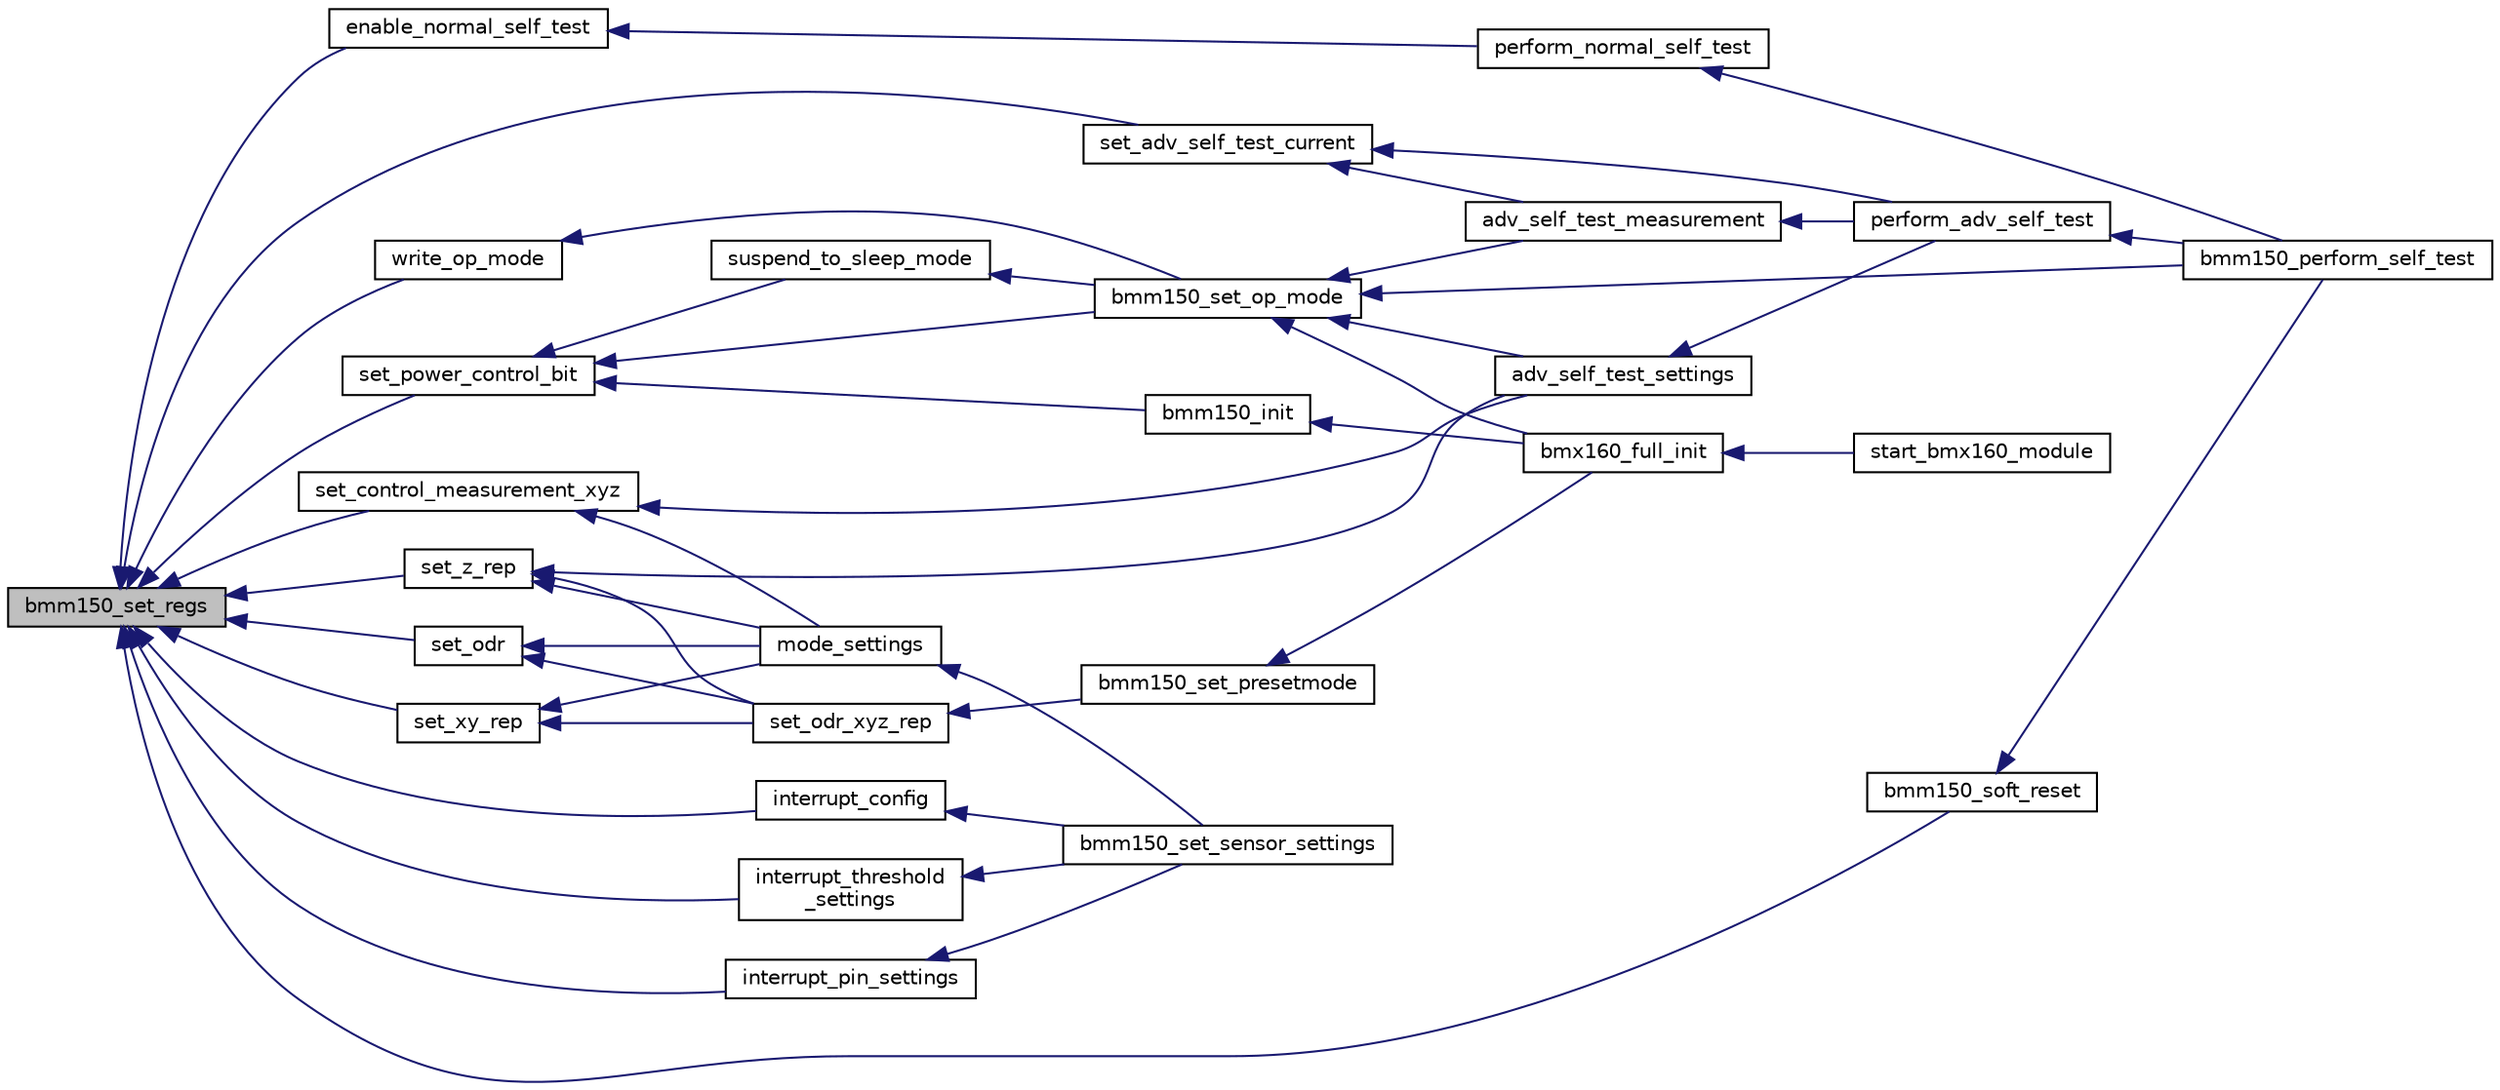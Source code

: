 digraph "bmm150_set_regs"
{
  edge [fontname="Helvetica",fontsize="10",labelfontname="Helvetica",labelfontsize="10"];
  node [fontname="Helvetica",fontsize="10",shape=record];
  rankdir="LR";
  Node1 [label="bmm150_set_regs",height=0.2,width=0.4,color="black", fillcolor="grey75", style="filled", fontcolor="black"];
  Node1 -> Node2 [dir="back",color="midnightblue",fontsize="10",style="solid",fontname="Helvetica"];
  Node2 [label="bmm150_soft_reset",height=0.2,width=0.4,color="black", fillcolor="white", style="filled",URL="$bmm150_8h.html#ad53c0f1cab22067aaff73d0f172a9dbe",tooltip="This API is used to perform soft-reset of the sensor where all the registers are reset to their defau..."];
  Node2 -> Node3 [dir="back",color="midnightblue",fontsize="10",style="solid",fontname="Helvetica"];
  Node3 [label="bmm150_perform_self_test",height=0.2,width=0.4,color="black", fillcolor="white", style="filled",URL="$bmm150_8h.html#aabaad6846eae116f278af4c87d432b2f",tooltip="This API is used to perform the complete self test (both normal and advanced) for the BMM150 sensor..."];
  Node1 -> Node4 [dir="back",color="midnightblue",fontsize="10",style="solid",fontname="Helvetica"];
  Node4 [label="set_power_control_bit",height=0.2,width=0.4,color="black", fillcolor="white", style="filled",URL="$bmm150_8c.html#a6993dd74a330b7d027bacaac7c171d60",tooltip="This internal API sets/resets the power control bit of 0x4B register. "];
  Node4 -> Node5 [dir="back",color="midnightblue",fontsize="10",style="solid",fontname="Helvetica"];
  Node5 [label="bmm150_init",height=0.2,width=0.4,color="black", fillcolor="white", style="filled",URL="$bmm150_8h.html#ab4897d93fb8406c61d6bfab44de8c054",tooltip="This API is the entry point, Call this API before using other APIs. This API reads the chip-id of the..."];
  Node5 -> Node6 [dir="back",color="midnightblue",fontsize="10",style="solid",fontname="Helvetica"];
  Node6 [label="bmx160_full_init",height=0.2,width=0.4,color="black", fillcolor="white", style="filled",URL="$group___b_m_x160.html#ga24f66e1149af3eaad9ce37483510bd52",tooltip="BMX160 chip and fusion algorithm initialization. "];
  Node6 -> Node7 [dir="back",color="midnightblue",fontsize="10",style="solid",fontname="Helvetica"];
  Node7 [label="start_bmx160_module",height=0.2,width=0.4,color="black", fillcolor="white", style="filled",URL="$group___b_m_x160.html#ga3c92c87bd9ca59bc115bc38377fd51e8",tooltip="Start BMX160 threads. "];
  Node4 -> Node8 [dir="back",color="midnightblue",fontsize="10",style="solid",fontname="Helvetica"];
  Node8 [label="bmm150_set_op_mode",height=0.2,width=0.4,color="black", fillcolor="white", style="filled",URL="$bmm150_8h.html#a6b8ebfb4d731d5880ef87ecffc72a43b",tooltip="This API is used to set the power mode of the sensor. "];
  Node8 -> Node3 [dir="back",color="midnightblue",fontsize="10",style="solid",fontname="Helvetica"];
  Node8 -> Node9 [dir="back",color="midnightblue",fontsize="10",style="solid",fontname="Helvetica"];
  Node9 [label="adv_self_test_settings",height=0.2,width=0.4,color="black", fillcolor="white", style="filled",URL="$bmm150_8c.html#aac0c3cff60479891237856fa3bfcda02",tooltip="This internal API is used to set the desired power mode , axes control and repetition settings for ad..."];
  Node9 -> Node10 [dir="back",color="midnightblue",fontsize="10",style="solid",fontname="Helvetica"];
  Node10 [label="perform_adv_self_test",height=0.2,width=0.4,color="black", fillcolor="white", style="filled",URL="$bmm150_8c.html#abdf010fd02ffb5abbbc88390ff59c40a",tooltip="This internal API is used to perform advanced self test for Z axis. "];
  Node10 -> Node3 [dir="back",color="midnightblue",fontsize="10",style="solid",fontname="Helvetica"];
  Node8 -> Node11 [dir="back",color="midnightblue",fontsize="10",style="solid",fontname="Helvetica"];
  Node11 [label="adv_self_test_measurement",height=0.2,width=0.4,color="black", fillcolor="white", style="filled",URL="$bmm150_8c.html#ab1fae57cefc4b440fde4c7a26f7fa49a",tooltip="This internal API is used to set the positive or negative value of self-test current and obtain the c..."];
  Node11 -> Node10 [dir="back",color="midnightblue",fontsize="10",style="solid",fontname="Helvetica"];
  Node8 -> Node6 [dir="back",color="midnightblue",fontsize="10",style="solid",fontname="Helvetica"];
  Node4 -> Node12 [dir="back",color="midnightblue",fontsize="10",style="solid",fontname="Helvetica"];
  Node12 [label="suspend_to_sleep_mode",height=0.2,width=0.4,color="black", fillcolor="white", style="filled",URL="$bmm150_8c.html#ae51227155af8be9eabcfe2dfb2095e8e",tooltip="This internal API sets the device from suspend to sleep mode by setting the power control bit to &#39;1&#39; ..."];
  Node12 -> Node8 [dir="back",color="midnightblue",fontsize="10",style="solid",fontname="Helvetica"];
  Node1 -> Node13 [dir="back",color="midnightblue",fontsize="10",style="solid",fontname="Helvetica"];
  Node13 [label="write_op_mode",height=0.2,width=0.4,color="black", fillcolor="white", style="filled",URL="$bmm150_8c.html#aace6cf6fa7ba10416b302d77a4e955c4",tooltip="This internal API writes the op_mode value in the Opmode bits (bits 1 and 2) of 0x4C register..."];
  Node13 -> Node8 [dir="back",color="midnightblue",fontsize="10",style="solid",fontname="Helvetica"];
  Node1 -> Node14 [dir="back",color="midnightblue",fontsize="10",style="solid",fontname="Helvetica"];
  Node14 [label="set_xy_rep",height=0.2,width=0.4,color="black", fillcolor="white", style="filled",URL="$bmm150_8c.html#a3c1a0e8617bf8131b75ba87c61e5163b",tooltip="This internal API sets the xy repetition value in the 0x51 register. "];
  Node14 -> Node15 [dir="back",color="midnightblue",fontsize="10",style="solid",fontname="Helvetica"];
  Node15 [label="set_odr_xyz_rep",height=0.2,width=0.4,color="black", fillcolor="white", style="filled",URL="$bmm150_8c.html#ac1a4774d6bb9b0fcfda59158a98ef465",tooltip="This internal API sets the preset mode ODR and repetition settings. "];
  Node15 -> Node16 [dir="back",color="midnightblue",fontsize="10",style="solid",fontname="Helvetica"];
  Node16 [label="bmm150_set_presetmode",height=0.2,width=0.4,color="black", fillcolor="white", style="filled",URL="$bmm150_8h.html#afbd9773c2f5c5645d60231f0ba7e8626",tooltip="This API is used to set the preset mode of the sensor. "];
  Node16 -> Node6 [dir="back",color="midnightblue",fontsize="10",style="solid",fontname="Helvetica"];
  Node14 -> Node17 [dir="back",color="midnightblue",fontsize="10",style="solid",fontname="Helvetica"];
  Node17 [label="mode_settings",height=0.2,width=0.4,color="black", fillcolor="white", style="filled",URL="$bmm150_8c.html#ad9eee434f6a2aebd2c96c6402740e638",tooltip="This API sets the ODR , measurement axes control , repetition values of xy,z. "];
  Node17 -> Node18 [dir="back",color="midnightblue",fontsize="10",style="solid",fontname="Helvetica"];
  Node18 [label="bmm150_set_sensor_settings",height=0.2,width=0.4,color="black", fillcolor="white", style="filled",URL="$bmm150_8h.html#a96ceb625f7af0bf71a8a7ad8aa67fe2b",tooltip="This API sets the sensor settings based on the desired_settings and the dev structure configuration..."];
  Node1 -> Node19 [dir="back",color="midnightblue",fontsize="10",style="solid",fontname="Helvetica"];
  Node19 [label="set_z_rep",height=0.2,width=0.4,color="black", fillcolor="white", style="filled",URL="$bmm150_8c.html#a9c8c78368d451831e923427b8cb04d7e",tooltip="This internal API sets the z repetition value in the 0x52 register. "];
  Node19 -> Node15 [dir="back",color="midnightblue",fontsize="10",style="solid",fontname="Helvetica"];
  Node19 -> Node17 [dir="back",color="midnightblue",fontsize="10",style="solid",fontname="Helvetica"];
  Node19 -> Node9 [dir="back",color="midnightblue",fontsize="10",style="solid",fontname="Helvetica"];
  Node1 -> Node20 [dir="back",color="midnightblue",fontsize="10",style="solid",fontname="Helvetica"];
  Node20 [label="set_odr",height=0.2,width=0.4,color="black", fillcolor="white", style="filled",URL="$bmm150_8c.html#ad3d81d796a201824254430b916f9a9f2",tooltip="This internal API is used to set the output data rate of the sensor. "];
  Node20 -> Node15 [dir="back",color="midnightblue",fontsize="10",style="solid",fontname="Helvetica"];
  Node20 -> Node17 [dir="back",color="midnightblue",fontsize="10",style="solid",fontname="Helvetica"];
  Node1 -> Node21 [dir="back",color="midnightblue",fontsize="10",style="solid",fontname="Helvetica"];
  Node21 [label="set_control_measurement_xyz",height=0.2,width=0.4,color="black", fillcolor="white", style="filled",URL="$bmm150_8c.html#aa9a12a2f23839d4bcaf1ba7415c4b163",tooltip="This internal API is used to enable or disable the magnetic measurement of x,y,z axes based on the va..."];
  Node21 -> Node17 [dir="back",color="midnightblue",fontsize="10",style="solid",fontname="Helvetica"];
  Node21 -> Node9 [dir="back",color="midnightblue",fontsize="10",style="solid",fontname="Helvetica"];
  Node1 -> Node22 [dir="back",color="midnightblue",fontsize="10",style="solid",fontname="Helvetica"];
  Node22 [label="interrupt_pin_settings",height=0.2,width=0.4,color="black", fillcolor="white", style="filled",URL="$bmm150_8c.html#ad53f31262cad93df7940622a18f059bf",tooltip="This API is used to enable the interrupts and map them to the corresponding interrupt pins and specif..."];
  Node22 -> Node18 [dir="back",color="midnightblue",fontsize="10",style="solid",fontname="Helvetica"];
  Node1 -> Node23 [dir="back",color="midnightblue",fontsize="10",style="solid",fontname="Helvetica"];
  Node23 [label="interrupt_config",height=0.2,width=0.4,color="black", fillcolor="white", style="filled",URL="$bmm150_8c.html#a9797e064597a5aede3b715e9264d3584",tooltip="This API is used to enable data overrun , overflow interrupts and enable/disable high/low threshold i..."];
  Node23 -> Node18 [dir="back",color="midnightblue",fontsize="10",style="solid",fontname="Helvetica"];
  Node1 -> Node24 [dir="back",color="midnightblue",fontsize="10",style="solid",fontname="Helvetica"];
  Node24 [label="interrupt_threshold\l_settings",height=0.2,width=0.4,color="black", fillcolor="white", style="filled",URL="$bmm150_8c.html#a5495206e08115e8e84e3b16a64febe32",tooltip="This API is used to write the user specified High/Low threshold value as a reference to generate the ..."];
  Node24 -> Node18 [dir="back",color="midnightblue",fontsize="10",style="solid",fontname="Helvetica"];
  Node1 -> Node25 [dir="back",color="midnightblue",fontsize="10",style="solid",fontname="Helvetica"];
  Node25 [label="enable_normal_self_test",height=0.2,width=0.4,color="black", fillcolor="white", style="filled",URL="$bmm150_8c.html#a77b2651d53ae263d15f7e886916bc762",tooltip="This internal API is used to enable the normal self test by setting the Self Test bit (bit0) of the 0..."];
  Node25 -> Node26 [dir="back",color="midnightblue",fontsize="10",style="solid",fontname="Helvetica"];
  Node26 [label="perform_normal_self_test",height=0.2,width=0.4,color="black", fillcolor="white", style="filled",URL="$bmm150_8c.html#a3ab7959442af47223fd6addb4ef4facc",tooltip="This internal API is used to perform the normal self test of the sensor and return the self test resu..."];
  Node26 -> Node3 [dir="back",color="midnightblue",fontsize="10",style="solid",fontname="Helvetica"];
  Node1 -> Node27 [dir="back",color="midnightblue",fontsize="10",style="solid",fontname="Helvetica"];
  Node27 [label="set_adv_self_test_current",height=0.2,width=0.4,color="black", fillcolor="white", style="filled",URL="$bmm150_8c.html#a9bf1ded39dbcc297e710f04f3cc0c39a",tooltip="This internal API is used to set the self test current value in the Adv. ST bits (bit6 and bit7) of 0..."];
  Node27 -> Node10 [dir="back",color="midnightblue",fontsize="10",style="solid",fontname="Helvetica"];
  Node27 -> Node11 [dir="back",color="midnightblue",fontsize="10",style="solid",fontname="Helvetica"];
}
